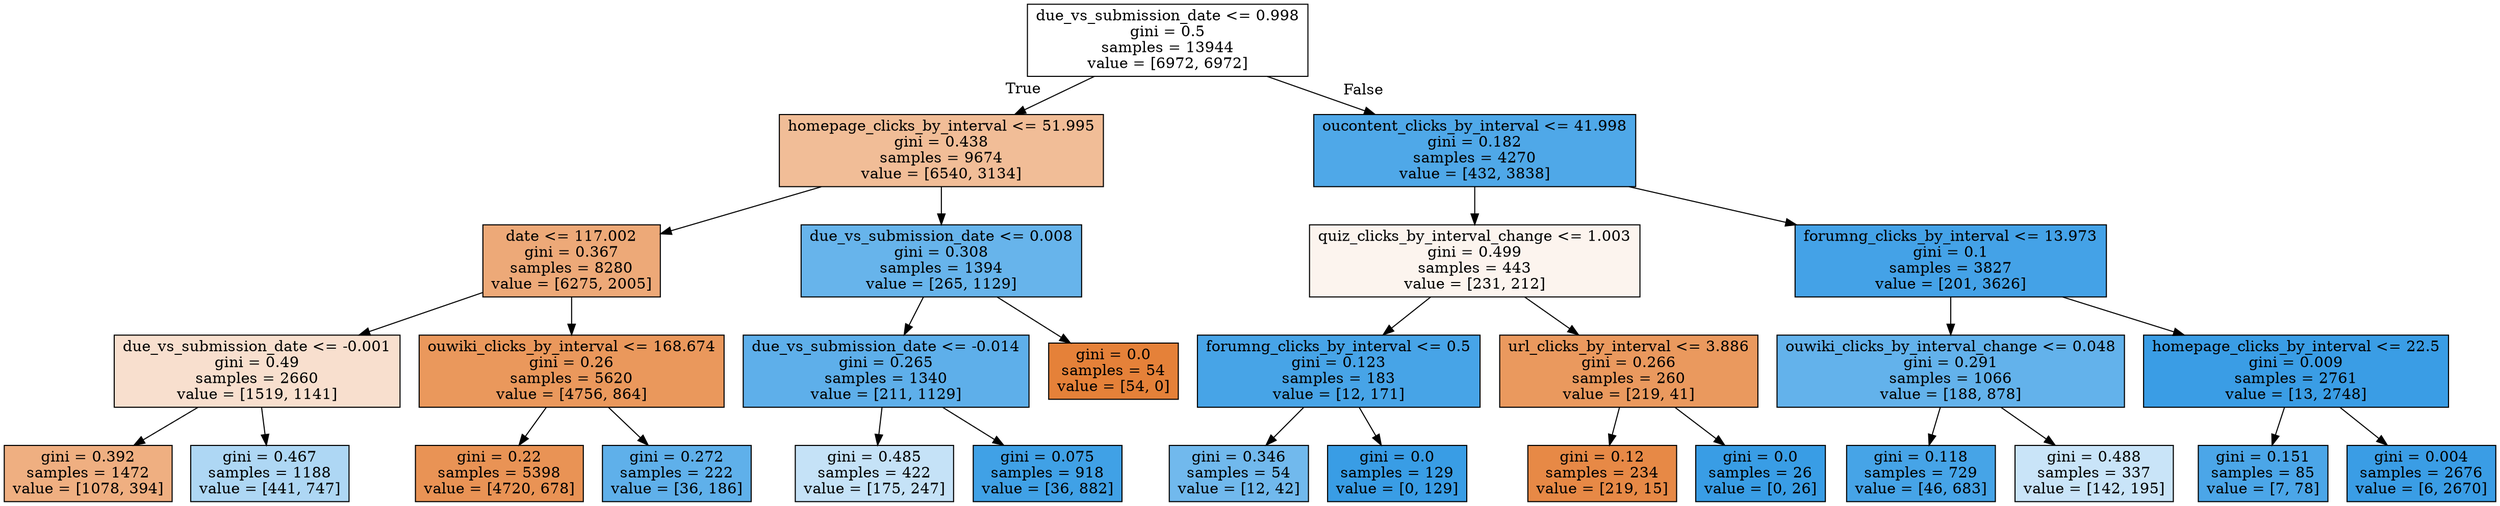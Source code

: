 digraph Tree {
node [shape=box, style="filled", color="black"] ;
0 [label="due_vs_submission_date <= 0.998\ngini = 0.5\nsamples = 13944\nvalue = [6972, 6972]", fillcolor="#e5813900"] ;
1 [label="homepage_clicks_by_interval <= 51.995\ngini = 0.438\nsamples = 9674\nvalue = [6540, 3134]", fillcolor="#e5813985"] ;
0 -> 1 [labeldistance=2.5, labelangle=45, headlabel="True"] ;
2 [label="date <= 117.002\ngini = 0.367\nsamples = 8280\nvalue = [6275, 2005]", fillcolor="#e58139ae"] ;
1 -> 2 ;
3 [label="due_vs_submission_date <= -0.001\ngini = 0.49\nsamples = 2660\nvalue = [1519, 1141]", fillcolor="#e581393f"] ;
2 -> 3 ;
4 [label="gini = 0.392\nsamples = 1472\nvalue = [1078, 394]", fillcolor="#e58139a2"] ;
3 -> 4 ;
5 [label="gini = 0.467\nsamples = 1188\nvalue = [441, 747]", fillcolor="#399de568"] ;
3 -> 5 ;
6 [label="ouwiki_clicks_by_interval <= 168.674\ngini = 0.26\nsamples = 5620\nvalue = [4756, 864]", fillcolor="#e58139d1"] ;
2 -> 6 ;
7 [label="gini = 0.22\nsamples = 5398\nvalue = [4720, 678]", fillcolor="#e58139da"] ;
6 -> 7 ;
8 [label="gini = 0.272\nsamples = 222\nvalue = [36, 186]", fillcolor="#399de5ce"] ;
6 -> 8 ;
9 [label="due_vs_submission_date <= 0.008\ngini = 0.308\nsamples = 1394\nvalue = [265, 1129]", fillcolor="#399de5c3"] ;
1 -> 9 ;
10 [label="due_vs_submission_date <= -0.014\ngini = 0.265\nsamples = 1340\nvalue = [211, 1129]", fillcolor="#399de5cf"] ;
9 -> 10 ;
11 [label="gini = 0.485\nsamples = 422\nvalue = [175, 247]", fillcolor="#399de54a"] ;
10 -> 11 ;
12 [label="gini = 0.075\nsamples = 918\nvalue = [36, 882]", fillcolor="#399de5f5"] ;
10 -> 12 ;
13 [label="gini = 0.0\nsamples = 54\nvalue = [54, 0]", fillcolor="#e58139ff"] ;
9 -> 13 ;
14 [label="oucontent_clicks_by_interval <= 41.998\ngini = 0.182\nsamples = 4270\nvalue = [432, 3838]", fillcolor="#399de5e2"] ;
0 -> 14 [labeldistance=2.5, labelangle=-45, headlabel="False"] ;
15 [label="quiz_clicks_by_interval_change <= 1.003\ngini = 0.499\nsamples = 443\nvalue = [231, 212]", fillcolor="#e5813915"] ;
14 -> 15 ;
16 [label="forumng_clicks_by_interval <= 0.5\ngini = 0.123\nsamples = 183\nvalue = [12, 171]", fillcolor="#399de5ed"] ;
15 -> 16 ;
17 [label="gini = 0.346\nsamples = 54\nvalue = [12, 42]", fillcolor="#399de5b6"] ;
16 -> 17 ;
18 [label="gini = 0.0\nsamples = 129\nvalue = [0, 129]", fillcolor="#399de5ff"] ;
16 -> 18 ;
19 [label="url_clicks_by_interval <= 3.886\ngini = 0.266\nsamples = 260\nvalue = [219, 41]", fillcolor="#e58139cf"] ;
15 -> 19 ;
20 [label="gini = 0.12\nsamples = 234\nvalue = [219, 15]", fillcolor="#e58139ee"] ;
19 -> 20 ;
21 [label="gini = 0.0\nsamples = 26\nvalue = [0, 26]", fillcolor="#399de5ff"] ;
19 -> 21 ;
22 [label="forumng_clicks_by_interval <= 13.973\ngini = 0.1\nsamples = 3827\nvalue = [201, 3626]", fillcolor="#399de5f1"] ;
14 -> 22 ;
23 [label="ouwiki_clicks_by_interval_change <= 0.048\ngini = 0.291\nsamples = 1066\nvalue = [188, 878]", fillcolor="#399de5c8"] ;
22 -> 23 ;
24 [label="gini = 0.118\nsamples = 729\nvalue = [46, 683]", fillcolor="#399de5ee"] ;
23 -> 24 ;
25 [label="gini = 0.488\nsamples = 337\nvalue = [142, 195]", fillcolor="#399de545"] ;
23 -> 25 ;
26 [label="homepage_clicks_by_interval <= 22.5\ngini = 0.009\nsamples = 2761\nvalue = [13, 2748]", fillcolor="#399de5fe"] ;
22 -> 26 ;
27 [label="gini = 0.151\nsamples = 85\nvalue = [7, 78]", fillcolor="#399de5e8"] ;
26 -> 27 ;
28 [label="gini = 0.004\nsamples = 2676\nvalue = [6, 2670]", fillcolor="#399de5fe"] ;
26 -> 28 ;
}